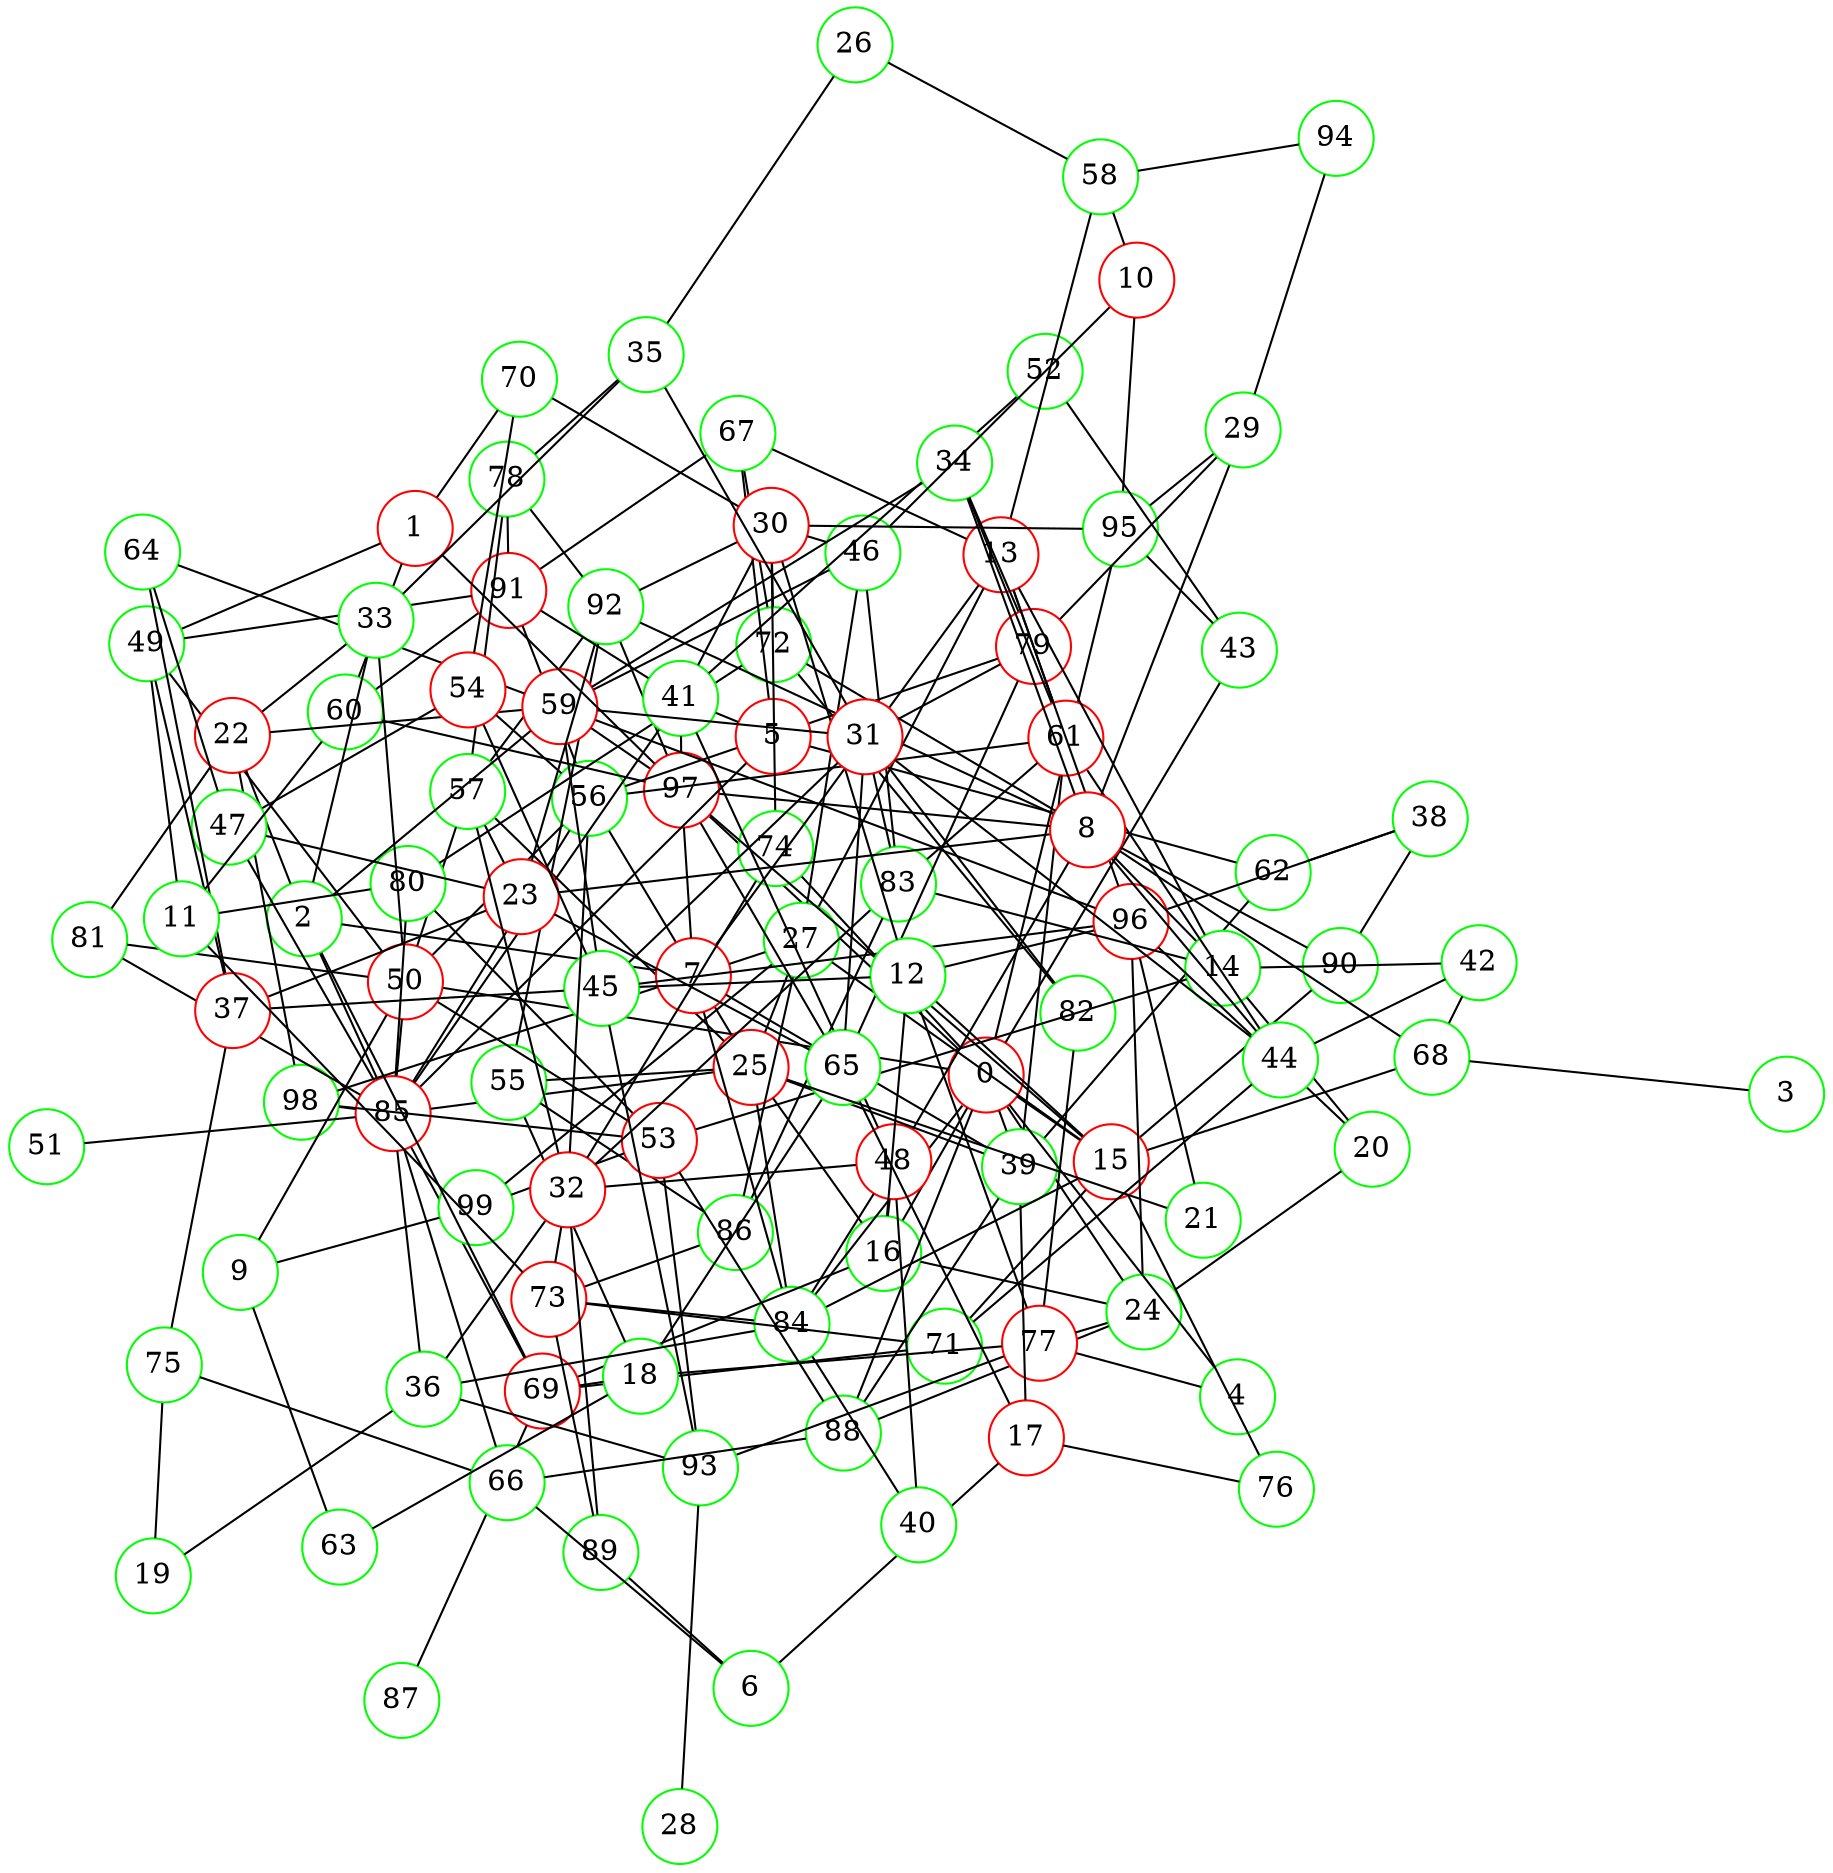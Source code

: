graph {
graph ["layout"="fdp"]
node ["style"="filled","fillcolor"="white","fixedsize"="true","shape"="circle"]
"0" ["color"="red"]
"16" ["color"="green"]
"48" ["color"="red"]
"84" ["color"="green"]
"69" ["color"="red"]
"85" ["color"="red"]
"98" ["color"="green"]
"71" ["color"="green"]
"73" ["color"="red"]
"86" ["color"="green"]
"89" ["color"="green"]
"87" ["color"="green"]
"24" ["color"="green"]
"96" ["color"="red"]
"88" ["color"="green"]
"77" ["color"="red"]
"82" ["color"="green"]
"93" ["color"="green"]
"25" ["color"="red"]
"39" ["color"="green"]
"61" ["color"="red"]
"83" ["color"="green"]
"79" ["color"="red"]
"62" ["color"="green"]
"55" ["color"="green"]
"92" ["color"="green"]
"97" ["color"="red"]
"56" ["color"="green"]
"91" ["color"="red"]
"57" ["color"="green"]
"78" ["color"="green"]
"27" ["color"="green"]
"99" ["color"="green"]
"46" ["color"="green"]
"59" ["color"="red"]
"64" ["color"="green"]
"50" ["color"="red"]
"81" ["color"="green"]
"53" ["color"="red"]
"80" ["color"="green"]
"4" ["color"="green"]
"74" ["color"="green"]
"43" ["color"="green"]
"52" ["color"="green"]
"95" ["color"="green"]
"15" ["color"="red"]
"68" ["color"="green"]
"90" ["color"="green"]
"76" ["color"="green"]
"1" ["color"="red"]
"49" ["color"="green"]
"70" ["color"="green"]
"60" ["color"="green"]
"2" ["color"="green"]
"33" ["color"="green"]
"35" ["color"="green"]
"22" ["color"="red"]
"7" ["color"="red"]
"13" ["color"="red"]
"67" ["color"="green"]
"72" ["color"="green"]
"58" ["color"="green"]
"94" ["color"="green"]
"14" ["color"="green"]
"20" ["color"="green"]
"42" ["color"="green"]
"44" ["color"="green"]
"3" ["color"="green"]
"5" ["color"="red"]
"41" ["color"="green"]
"6" ["color"="green"]
"17" ["color"="red"]
"65" ["color"="green"]
"66" ["color"="green"]
"75" ["color"="green"]
"8" ["color"="red"]
"34" ["color"="green"]
"23" ["color"="red"]
"37" ["color"="red"]
"45" ["color"="green"]
"54" ["color"="red"]
"47" ["color"="green"]
"29" ["color"="green"]
"9" ["color"="green"]
"63" ["color"="green"]
"10" ["color"="red"]
"11" ["color"="green"]
"12" ["color"="green"]
"30" ["color"="red"]
"18" ["color"="green"]
"19" ["color"="green"]
"36" ["color"="green"]
"21" ["color"="green"]
"26" ["color"="green"]
"28" ["color"="green"]
"31" ["color"="red"]
"32" ["color"="red"]
"38" ["color"="green"]
"40" ["color"="green"]
"51" ["color"="green"]
"0" -- "16"
"0" -- "97"
"0" -- "50"
"0" -- "4"
"0" -- "84"
"0" -- "39"
"0" -- "24"
"0" -- "88"
"0" -- "74"
"0" -- "43"
"0" -- "15"
"0" -- "95"
"16" -- "48"
"16" -- "69"
"16" -- "24"
"16" -- "25"
"48" -- "84"
"69" -- "85"
"69" -- "71"
"69" -- "87"
"85" -- "98"
"71" -- "73"
"73" -- "84"
"73" -- "86"
"73" -- "89"
"24" -- "96"
"24" -- "88"
"24" -- "77"
"77" -- "82"
"77" -- "93"
"25" -- "84"
"25" -- "85"
"25" -- "39"
"25" -- "55"
"25" -- "56"
"25" -- "57"
"25" -- "27"
"39" -- "88"
"39" -- "61"
"39" -- "62"
"61" -- "83"
"61" -- "79"
"83" -- "86"
"55" -- "86"
"55" -- "92"
"92" -- "97"
"56" -- "85"
"56" -- "91"
"56" -- "61"
"56" -- "79"
"57" -- "92"
"57" -- "78"
"78" -- "91"
"78" -- "92"
"27" -- "99"
"27" -- "86"
"27" -- "46"
"46" -- "83"
"46" -- "59"
"59" -- "64"
"59" -- "96"
"59" -- "97"
"50" -- "81"
"50" -- "53"
"50" -- "85"
"50" -- "56"
"50" -- "57"
"81" -- "85"
"53" -- "80"
"53" -- "98"
"53" -- "99"
"53" -- "88"
"53" -- "93"
"80" -- "85"
"4" -- "77"
"43" -- "52"
"43" -- "95"
"15" -- "97"
"15" -- "68"
"15" -- "84"
"15" -- "71"
"15" -- "90"
"15" -- "27"
"15" -- "76"
"1" -- "49"
"1" -- "97"
"1" -- "70"
"1" -- "60"
"49" -- "50"
"49" -- "91"
"60" -- "97"
"60" -- "91"
"2" -- "33"
"2" -- "69"
"2" -- "85"
"2" -- "22"
"2" -- "7"
"2" -- "59"
"33" -- "50"
"33" -- "35"
"35" -- "78"
"22" -- "33"
"22" -- "81"
"22" -- "98"
"22" -- "59"
"7" -- "97"
"7" -- "98"
"7" -- "84"
"7" -- "39"
"7" -- "27"
"7" -- "13"
"13" -- "96"
"13" -- "67"
"13" -- "58"
"13" -- "27"
"13" -- "61"
"13" -- "14"
"67" -- "72"
"67" -- "91"
"72" -- "80"
"72" -- "82"
"58" -- "94"
"14" -- "83"
"14" -- "20"
"14" -- "53"
"14" -- "42"
"20" -- "96"
"20" -- "24"
"42" -- "68"
"42" -- "44"
"44" -- "71"
"44" -- "61"
"3" -- "68"
"5" -- "67"
"5" -- "85"
"5" -- "41"
"5" -- "62"
"41" -- "48"
"41" -- "97"
"41" -- "52"
"41" -- "85"
"41" -- "91"
"6" -- "17"
"6" -- "66"
"6" -- "89"
"17" -- "65"
"17" -- "39"
"17" -- "76"
"65" -- "97"
"65" -- "79"
"66" -- "85"
"66" -- "88"
"66" -- "75"
"8" -- "48"
"8" -- "97"
"8" -- "34"
"8" -- "68"
"8" -- "23"
"8" -- "72"
"8" -- "90"
"8" -- "44"
"8" -- "92"
"8" -- "29"
"8" -- "14"
"34" -- "59"
"34" -- "61"
"34" -- "79"
"23" -- "65"
"23" -- "37"
"23" -- "57"
"23" -- "92"
"23" -- "47"
"37" -- "64"
"37" -- "49"
"37" -- "75"
"37" -- "45"
"45" -- "96"
"45" -- "54"
"45" -- "59"
"45" -- "93"
"54" -- "70"
"54" -- "56"
"47" -- "64"
"47" -- "85"
"47" -- "54"
"29" -- "94"
"29" -- "79"
"29" -- "95"
"9" -- "50"
"9" -- "99"
"9" -- "63"
"10" -- "58"
"10" -- "46"
"10" -- "95"
"11" -- "80"
"11" -- "49"
"11" -- "73"
"11" -- "60"
"12" -- "16"
"12" -- "96"
"12" -- "45"
"12" -- "77"
"12" -- "30"
"12" -- "15"
"30" -- "70"
"30" -- "72"
"30" -- "41"
"30" -- "74"
"30" -- "92"
"30" -- "46"
"30" -- "95"
"18" -- "65"
"18" -- "69"
"18" -- "55"
"18" -- "77"
"18" -- "63"
"19" -- "36"
"19" -- "75"
"36" -- "84"
"36" -- "85"
"36" -- "93"
"21" -- "96"
"21" -- "25"
"26" -- "35"
"26" -- "58"
"28" -- "93"
"31" -- "65"
"31" -- "82"
"31" -- "35"
"31" -- "83"
"31" -- "59"
"31" -- "44"
"31" -- "45"
"31" -- "79"
"32" -- "48"
"32" -- "83"
"32" -- "36"
"32" -- "56"
"32" -- "57"
"32" -- "73"
"32" -- "89"
"32" -- "74"
"38" -- "96"
"38" -- "90"
"38" -- "62"
"40" -- "48"
"40" -- "84"
"51" -- "85"
}